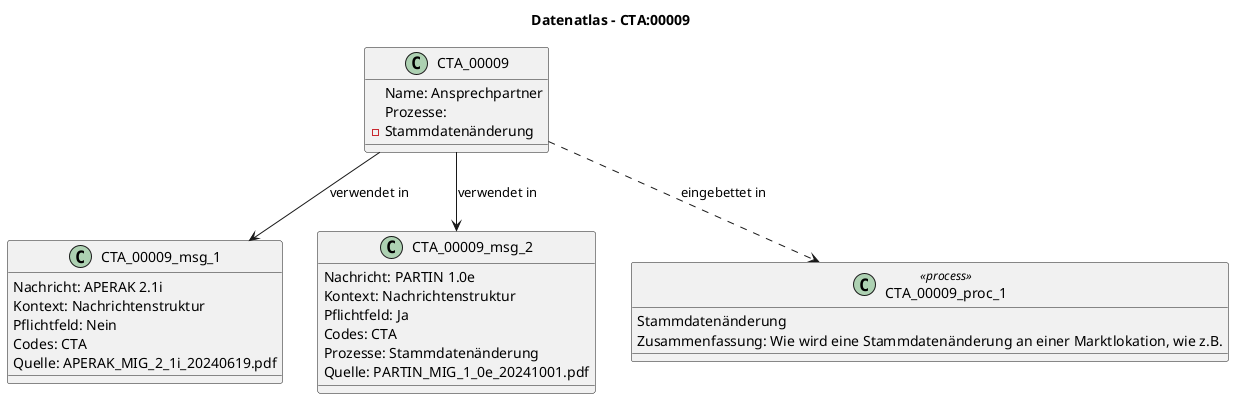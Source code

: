 @startuml
title Datenatlas – CTA:00009
class CTA_00009 {
  Name: Ansprechpartner
  Prozesse:
    - Stammdatenänderung
}
class CTA_00009_msg_1 {
  Nachricht: APERAK 2.1i
  Kontext: Nachrichtenstruktur
  Pflichtfeld: Nein
  Codes: CTA
  Quelle: APERAK_MIG_2_1i_20240619.pdf
}
CTA_00009 --> CTA_00009_msg_1 : verwendet in
class CTA_00009_msg_2 {
  Nachricht: PARTIN 1.0e
  Kontext: Nachrichtenstruktur
  Pflichtfeld: Ja
  Codes: CTA
  Prozesse: Stammdatenänderung
  Quelle: PARTIN_MIG_1_0e_20241001.pdf
}
CTA_00009 --> CTA_00009_msg_2 : verwendet in
class CTA_00009_proc_1 <<process>> {
  Stammdatenänderung
  Zusammenfassung: Wie wird eine Stammdatenänderung an einer Marktlokation, wie z.B.
}
CTA_00009 ..> CTA_00009_proc_1 : eingebettet in
@enduml